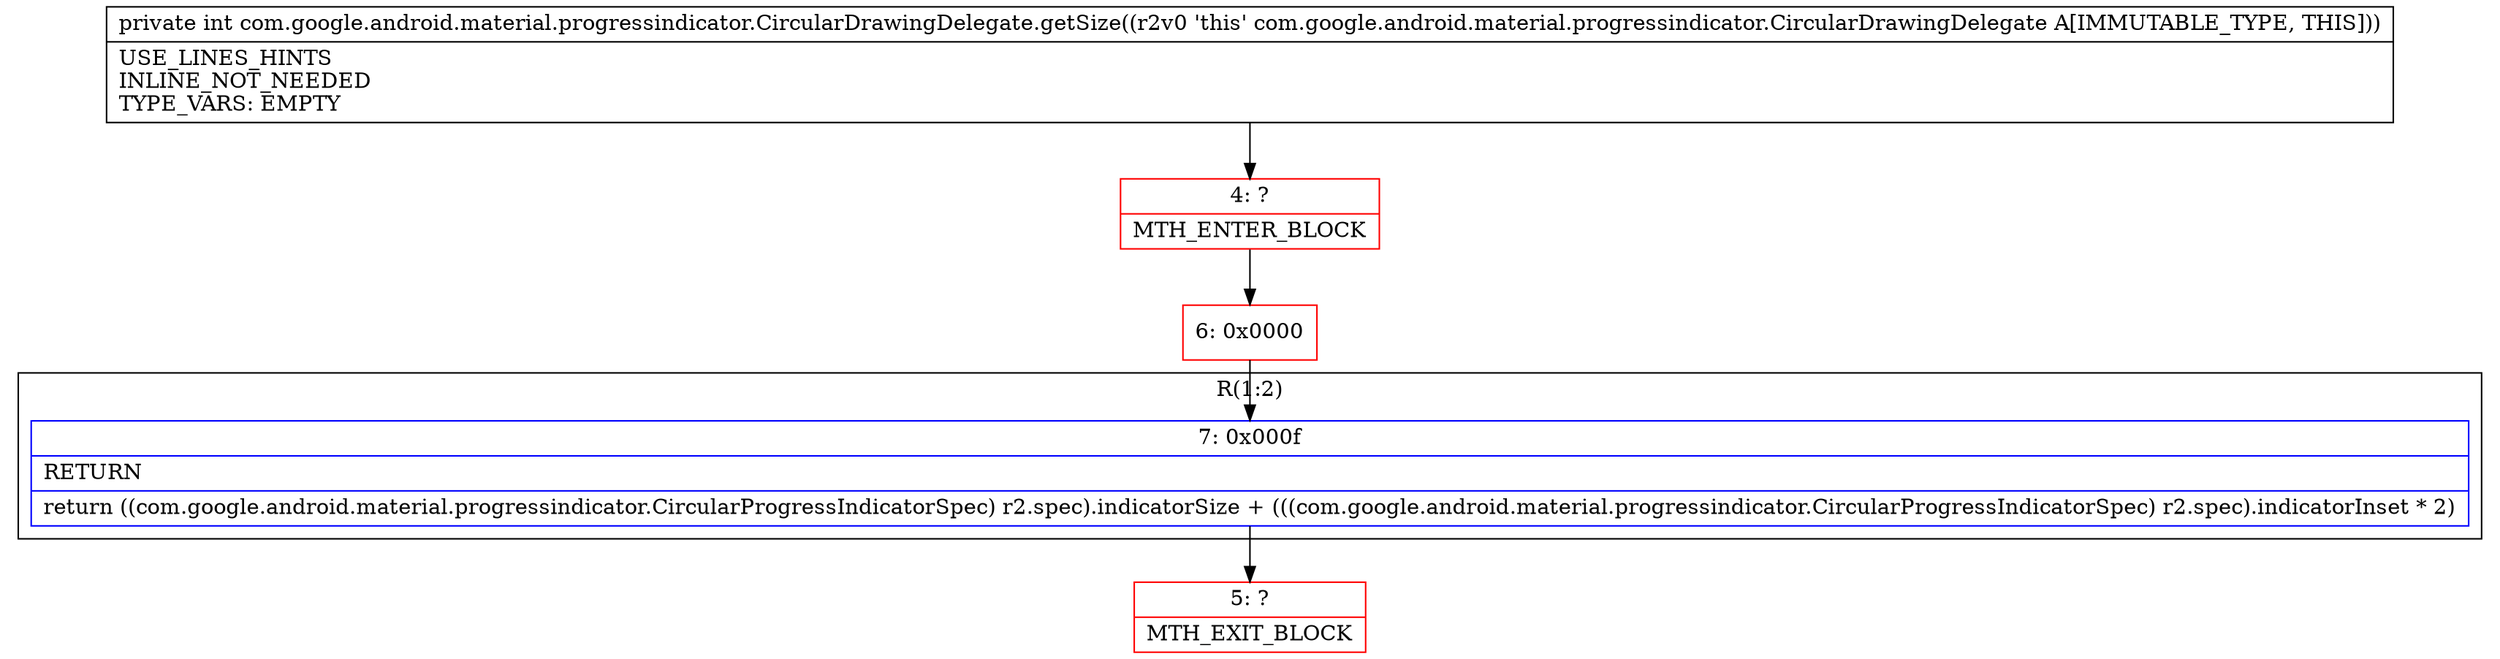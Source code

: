 digraph "CFG forcom.google.android.material.progressindicator.CircularDrawingDelegate.getSize()I" {
subgraph cluster_Region_1086184488 {
label = "R(1:2)";
node [shape=record,color=blue];
Node_7 [shape=record,label="{7\:\ 0x000f|RETURN\l|return ((com.google.android.material.progressindicator.CircularProgressIndicatorSpec) r2.spec).indicatorSize + (((com.google.android.material.progressindicator.CircularProgressIndicatorSpec) r2.spec).indicatorInset * 2)\l}"];
}
Node_4 [shape=record,color=red,label="{4\:\ ?|MTH_ENTER_BLOCK\l}"];
Node_6 [shape=record,color=red,label="{6\:\ 0x0000}"];
Node_5 [shape=record,color=red,label="{5\:\ ?|MTH_EXIT_BLOCK\l}"];
MethodNode[shape=record,label="{private int com.google.android.material.progressindicator.CircularDrawingDelegate.getSize((r2v0 'this' com.google.android.material.progressindicator.CircularDrawingDelegate A[IMMUTABLE_TYPE, THIS]))  | USE_LINES_HINTS\lINLINE_NOT_NEEDED\lTYPE_VARS: EMPTY\l}"];
MethodNode -> Node_4;Node_7 -> Node_5;
Node_4 -> Node_6;
Node_6 -> Node_7;
}

